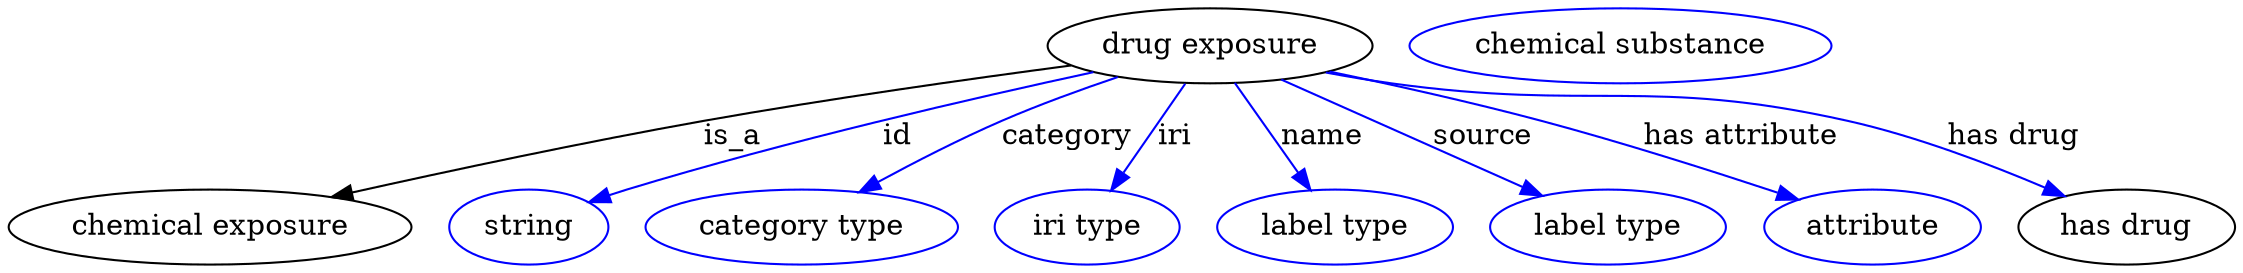 digraph {
	graph [bb="0,0,876.29,123"];
	node [label="\N"];
	"drug exposure"	 [height=0.5,
		label="drug exposure",
		pos="473.34,105",
		width=1.6971];
	"chemical exposure"	 [height=0.5,
		pos="77.343,18",
		width=2.1484];
	"drug exposure" -> "chemical exposure"	 [label=is_a,
		lp="284.34,61.5",
		pos="e,126.63,31.942 419.22,96.409 378.85,89.723 322.45,79.791 273.34,69 227.16,58.851 175.41,45.29 136.69,34.704"];
	id	 [color=blue,
		height=0.5,
		label=string,
		pos="203.34,18",
		width=0.84854];
	"drug exposure" -> id	 [color=blue,
		label=id,
		lp="342.84,61.5",
		pos="e,227.24,29.37 427.37,93.123 380.52,80.575 306.03,59.393 243.34,36 241.12,35.169 238.84,34.273 236.55,33.34",
		style=solid];
	category	 [color=blue,
		height=0.5,
		label="category type",
		pos="310.34,18",
		width=1.6249];
	"drug exposure" -> category	 [color=blue,
		label=category,
		lp="418.84,61.5",
		pos="e,335.97,34.364 438.78,90.017 425.09,83.832 409.32,76.39 395.34,69 378.3,59.989 359.9,49.099 344.59,39.7",
		style=solid];
	iri	 [color=blue,
		height=0.5,
		label="iri type",
		pos="423.34,18",
		width=1.011];
	"drug exposure" -> iri	 [color=blue,
		label=iri,
		lp="457.84,61.5",
		pos="e,433.35,35.41 462.98,86.974 455.92,74.68 446.44,58.196 438.53,44.425",
		style=solid];
	name	 [color=blue,
		height=0.5,
		label="label type",
		pos="523.34,18",
		width=1.2638];
	"drug exposure" -> name	 [color=blue,
		label=name,
		lp="516.84,61.5",
		pos="e,513.17,35.706 483.7,86.974 490.72,74.761 500.12,58.412 508,44.697",
		style=solid];
	source	 [color=blue,
		height=0.5,
		label="label type",
		pos="632.34,18",
		width=1.2638];
	"drug exposure" -> source	 [color=blue,
		label=source,
		lp="581.34,61.5",
		pos="e,605.48,32.697 502.51,89.043 529.04,74.524 568.28,53.051 596.68,37.516",
		style=solid];
	"has attribute"	 [color=blue,
		height=0.5,
		label=attribute,
		pos="736.34,18",
		width=1.1193];
	"drug exposure" -> "has attribute"	 [color=blue,
		label="has attribute",
		lp="677.84,61.5",
		pos="e,706.79,30.27 520,93.242 544.9,86.673 575.98,78.011 603.34,69 635.31,58.471 670.89,44.721 697.19,34.151",
		style=solid];
	"has drug"	 [height=0.5,
		pos="835.34,18",
		width=1.1374];
	"drug exposure" -> "has drug"	 [color=blue,
		label="has drug",
		lp="782.84,61.5",
		pos="e,808.98,31.913 517.56,92.579 526.07,90.489 534.95,88.511 543.34,87 618.99,73.392 640.93,88.245 715.34,69 744.81,61.378 776.43,47.692 \
799.81,36.415",
		style=solid];
	"drug exposure_has drug"	 [color=blue,
		height=0.5,
		label="chemical substance",
		pos="631.34,105",
		width=2.2026];
}
